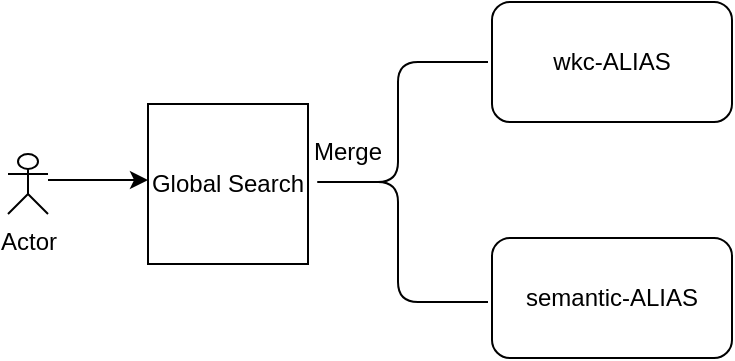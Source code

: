<mxfile version="21.6.8" type="github">
  <diagram name="Page-1" id="4dP3wZCvv_CMtBE0t0uu">
    <mxGraphModel dx="711" dy="437" grid="1" gridSize="10" guides="1" tooltips="1" connect="1" arrows="1" fold="1" page="1" pageScale="1" pageWidth="850" pageHeight="1100" math="0" shadow="0">
      <root>
        <mxCell id="0" />
        <mxCell id="1" parent="0" />
        <mxCell id="cIVvQxolS53SciqNE1S1-1" value="Actor" style="shape=umlActor;verticalLabelPosition=bottom;verticalAlign=top;html=1;outlineConnect=0;" vertex="1" parent="1">
          <mxGeometry x="200" y="216" width="20" height="30" as="geometry" />
        </mxCell>
        <mxCell id="cIVvQxolS53SciqNE1S1-2" value="Global Search" style="whiteSpace=wrap;html=1;aspect=fixed;" vertex="1" parent="1">
          <mxGeometry x="270" y="191" width="80" height="80" as="geometry" />
        </mxCell>
        <mxCell id="cIVvQxolS53SciqNE1S1-3" value="" style="endArrow=classic;html=1;rounded=0;exitX=1;exitY=0.333;exitDx=0;exitDy=0;exitPerimeter=0;" edge="1" parent="1">
          <mxGeometry width="50" height="50" relative="1" as="geometry">
            <mxPoint x="220" y="229" as="sourcePoint" />
            <mxPoint x="270" y="229" as="targetPoint" />
          </mxGeometry>
        </mxCell>
        <mxCell id="cIVvQxolS53SciqNE1S1-5" value="wkc-ALIAS" style="rounded=1;whiteSpace=wrap;html=1;" vertex="1" parent="1">
          <mxGeometry x="442" y="140" width="120" height="60" as="geometry" />
        </mxCell>
        <mxCell id="cIVvQxolS53SciqNE1S1-6" value="semantic-ALIAS" style="rounded=1;whiteSpace=wrap;html=1;" vertex="1" parent="1">
          <mxGeometry x="442" y="258" width="120" height="60" as="geometry" />
        </mxCell>
        <mxCell id="cIVvQxolS53SciqNE1S1-7" value="" style="shape=curlyBracket;whiteSpace=wrap;html=1;rounded=1;labelPosition=left;verticalLabelPosition=middle;align=right;verticalAlign=middle;" vertex="1" parent="1">
          <mxGeometry x="350" y="170" width="90" height="120" as="geometry" />
        </mxCell>
        <mxCell id="cIVvQxolS53SciqNE1S1-9" value="Merge" style="text;html=1;strokeColor=none;fillColor=none;align=center;verticalAlign=middle;whiteSpace=wrap;rounded=0;" vertex="1" parent="1">
          <mxGeometry x="340" y="200" width="60" height="30" as="geometry" />
        </mxCell>
      </root>
    </mxGraphModel>
  </diagram>
</mxfile>
